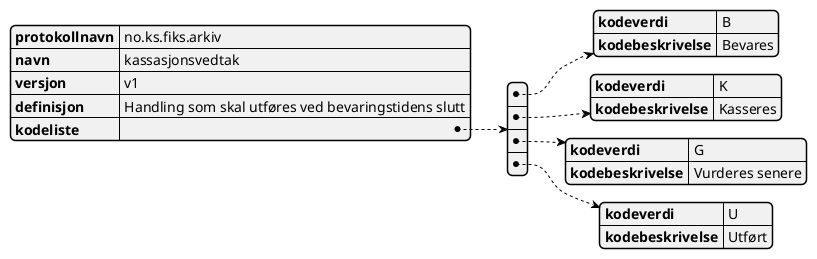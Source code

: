 @startjson
{
  "protokollnavn": "no.ks.fiks.arkiv",
  "navn": "kassasjonsvedtak",
  "versjon": "v1",
  "definisjon": "Handling som skal utføres ved bevaringstidens slutt",
  "kodeliste": [
    {
      "kodeverdi" : "B",
      "kodebeskrivelse" : "Bevares"
    },
    {
      "kodeverdi" : "K",
      "kodebeskrivelse" : "Kasseres"
    },
    {
      "kodeverdi" : "G",
      "kodebeskrivelse" : "Vurderes senere"
    },
    {
      "kodeverdi" : "U",
      "kodebeskrivelse" : "Utført"
    }
  ]
}
@endjson